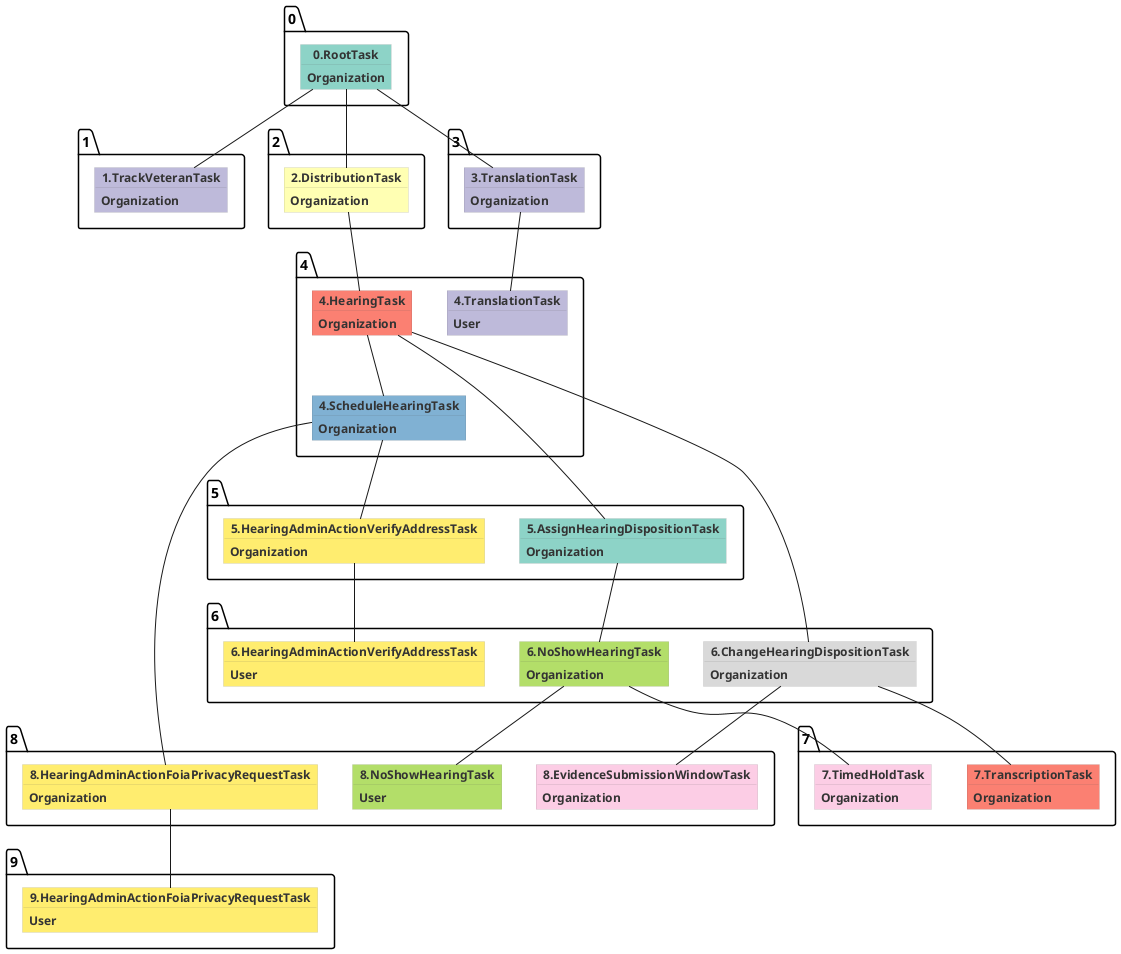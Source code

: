 @startuml
skinparam {
  ObjectBorderColor #555
  ObjectBorderThickness 0
  ObjectFontStyle bold
  ObjectFontSize 14
  ObjectAttributeFontColor #333
  ObjectAttributeFontSize 12
}
  object 0.RootTask #8dd3c7 {
Organization
}
  object 1.TrackVeteranTask #bebada {
Organization
}
  object 2.DistributionTask #ffffb3 {
Organization
}
  object 3.TranslationTask #bebada {
Organization
}
  object 4.TranslationTask #bebada {
User
}
0.RootTask -- 3.TranslationTask
3.TranslationTask -- 4.TranslationTask

  object 4.ScheduleHearingTask #80b1d3 {
Organization
}

  object 5.HearingAdminActionVerifyAddressTask #ffed6f {
Organization
}
  object 6.HearingAdminActionVerifyAddressTask #ffed6f {
User
}
4.ScheduleHearingTask -- 5.HearingAdminActionVerifyAddressTask
5.HearingAdminActionVerifyAddressTask -- 6.HearingAdminActionVerifyAddressTask

  object 8.HearingAdminActionFoiaPrivacyRequestTask #ffed6f {
Organization
}
  object 9.HearingAdminActionFoiaPrivacyRequestTask #ffed6f {
User
}
4.ScheduleHearingTask -- 8.HearingAdminActionFoiaPrivacyRequestTask
8.HearingAdminActionFoiaPrivacyRequestTask -- 9.HearingAdminActionFoiaPrivacyRequestTask

  object 4.HearingTask #fb8072 {
Organization
}
  object 5.AssignHearingDispositionTask #8dd3c7 {
Organization
}

  object 6.ChangeHearingDispositionTask #d9d9d9 {
Organization
}
  object 7.TranscriptionTask #fb8072 {
Organization
}
  object 8.EvidenceSubmissionWindowTask #fccde5 {
Organization
}
4.HearingTask -- 6.ChangeHearingDispositionTask
6.ChangeHearingDispositionTask -- 7.TranscriptionTask
6.ChangeHearingDispositionTask -- 8.EvidenceSubmissionWindowTask

  object 6.NoShowHearingTask #b3de69 {
Organization
}
  object 7.TimedHoldTask #fccde5 {
Organization
}
  object 8.NoShowHearingTask #b3de69 {
User
}
5.AssignHearingDispositionTask -- 6.NoShowHearingTask
6.NoShowHearingTask -- 7.TimedHoldTask
6.NoShowHearingTask -- 8.NoShowHearingTask

0.RootTask -- 1.TrackVeteranTask
0.RootTask -- 2.DistributionTask
4.HearingTask -- 4.ScheduleHearingTask
2.DistributionTask -- 4.HearingTask
4.HearingTask -- 5.AssignHearingDispositionTask
@enduml
